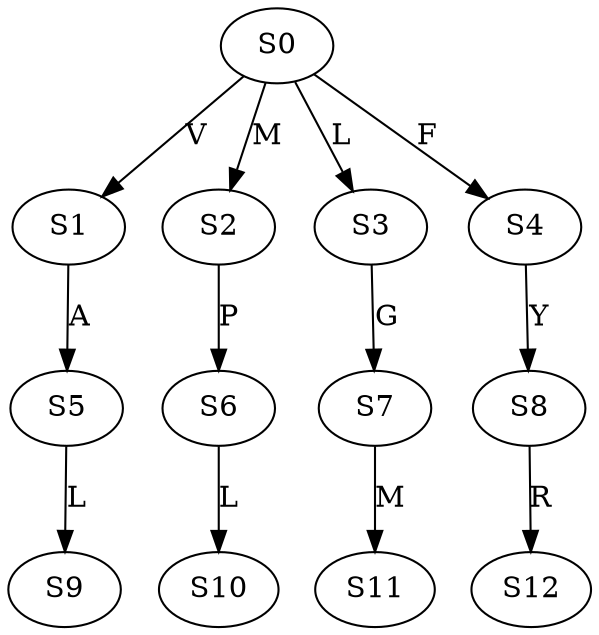 strict digraph  {
	S0 -> S1 [ label = V ];
	S0 -> S2 [ label = M ];
	S0 -> S3 [ label = L ];
	S0 -> S4 [ label = F ];
	S1 -> S5 [ label = A ];
	S2 -> S6 [ label = P ];
	S3 -> S7 [ label = G ];
	S4 -> S8 [ label = Y ];
	S5 -> S9 [ label = L ];
	S6 -> S10 [ label = L ];
	S7 -> S11 [ label = M ];
	S8 -> S12 [ label = R ];
}
